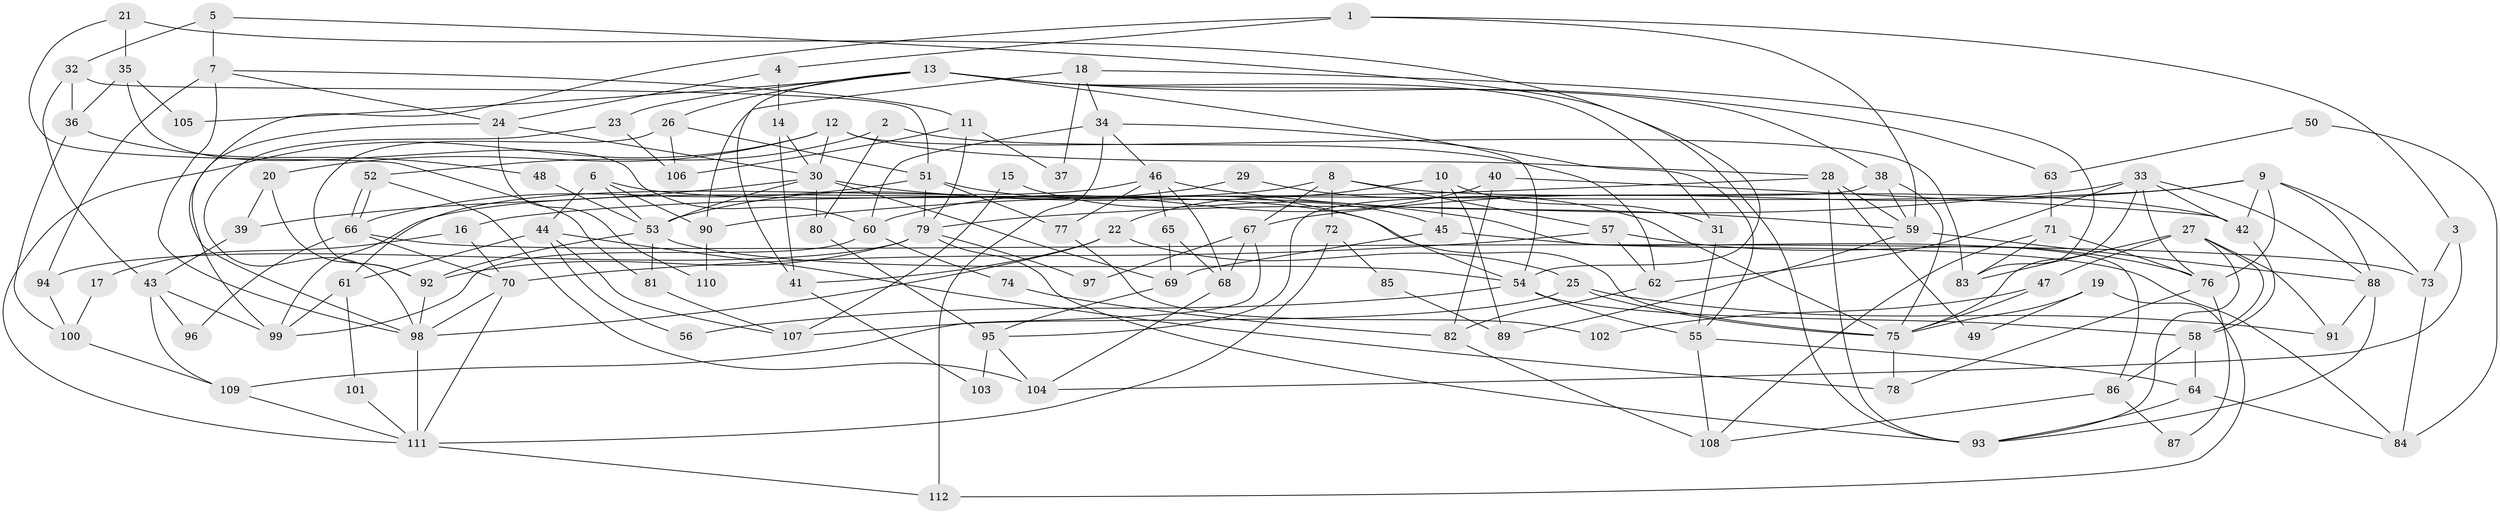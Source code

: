 // Generated by graph-tools (version 1.1) at 2025/36/03/09/25 02:36:22]
// undirected, 112 vertices, 224 edges
graph export_dot {
graph [start="1"]
  node [color=gray90,style=filled];
  1;
  2;
  3;
  4;
  5;
  6;
  7;
  8;
  9;
  10;
  11;
  12;
  13;
  14;
  15;
  16;
  17;
  18;
  19;
  20;
  21;
  22;
  23;
  24;
  25;
  26;
  27;
  28;
  29;
  30;
  31;
  32;
  33;
  34;
  35;
  36;
  37;
  38;
  39;
  40;
  41;
  42;
  43;
  44;
  45;
  46;
  47;
  48;
  49;
  50;
  51;
  52;
  53;
  54;
  55;
  56;
  57;
  58;
  59;
  60;
  61;
  62;
  63;
  64;
  65;
  66;
  67;
  68;
  69;
  70;
  71;
  72;
  73;
  74;
  75;
  76;
  77;
  78;
  79;
  80;
  81;
  82;
  83;
  84;
  85;
  86;
  87;
  88;
  89;
  90;
  91;
  92;
  93;
  94;
  95;
  96;
  97;
  98;
  99;
  100;
  101;
  102;
  103;
  104;
  105;
  106;
  107;
  108;
  109;
  110;
  111;
  112;
  1 -- 59;
  1 -- 98;
  1 -- 3;
  1 -- 4;
  2 -- 52;
  2 -- 62;
  2 -- 80;
  3 -- 73;
  3 -- 104;
  4 -- 24;
  4 -- 14;
  5 -- 54;
  5 -- 7;
  5 -- 32;
  6 -- 53;
  6 -- 44;
  6 -- 75;
  6 -- 90;
  7 -- 98;
  7 -- 11;
  7 -- 24;
  7 -- 94;
  8 -- 99;
  8 -- 42;
  8 -- 57;
  8 -- 67;
  8 -- 72;
  9 -- 42;
  9 -- 88;
  9 -- 16;
  9 -- 67;
  9 -- 73;
  9 -- 76;
  10 -- 22;
  10 -- 31;
  10 -- 45;
  10 -- 89;
  11 -- 106;
  11 -- 79;
  11 -- 37;
  12 -- 83;
  12 -- 111;
  12 -- 20;
  12 -- 28;
  12 -- 30;
  13 -- 38;
  13 -- 26;
  13 -- 23;
  13 -- 31;
  13 -- 41;
  13 -- 54;
  13 -- 63;
  13 -- 105;
  14 -- 30;
  14 -- 41;
  15 -- 107;
  15 -- 45;
  16 -- 70;
  16 -- 17;
  17 -- 100;
  18 -- 90;
  18 -- 34;
  18 -- 37;
  18 -- 83;
  19 -- 112;
  19 -- 75;
  19 -- 49;
  20 -- 92;
  20 -- 39;
  21 -- 35;
  21 -- 93;
  21 -- 81;
  22 -- 41;
  22 -- 25;
  22 -- 98;
  23 -- 98;
  23 -- 106;
  24 -- 30;
  24 -- 99;
  24 -- 110;
  25 -- 75;
  25 -- 91;
  25 -- 107;
  26 -- 51;
  26 -- 92;
  26 -- 106;
  27 -- 93;
  27 -- 58;
  27 -- 47;
  27 -- 83;
  27 -- 91;
  28 -- 59;
  28 -- 49;
  28 -- 90;
  28 -- 93;
  29 -- 53;
  29 -- 75;
  30 -- 80;
  30 -- 39;
  30 -- 53;
  30 -- 69;
  30 -- 86;
  31 -- 55;
  32 -- 43;
  32 -- 36;
  32 -- 51;
  33 -- 76;
  33 -- 79;
  33 -- 42;
  33 -- 62;
  33 -- 75;
  33 -- 88;
  34 -- 46;
  34 -- 55;
  34 -- 60;
  34 -- 112;
  35 -- 36;
  35 -- 60;
  35 -- 105;
  36 -- 100;
  36 -- 48;
  38 -- 75;
  38 -- 59;
  38 -- 95;
  39 -- 43;
  40 -- 60;
  40 -- 82;
  40 -- 42;
  41 -- 103;
  42 -- 58;
  43 -- 109;
  43 -- 96;
  43 -- 99;
  44 -- 78;
  44 -- 107;
  44 -- 56;
  44 -- 61;
  45 -- 69;
  45 -- 84;
  46 -- 61;
  46 -- 68;
  46 -- 59;
  46 -- 65;
  46 -- 77;
  47 -- 75;
  47 -- 102;
  48 -- 53;
  50 -- 84;
  50 -- 63;
  51 -- 54;
  51 -- 66;
  51 -- 77;
  51 -- 79;
  52 -- 104;
  52 -- 66;
  52 -- 66;
  53 -- 54;
  53 -- 81;
  53 -- 92;
  54 -- 55;
  54 -- 56;
  54 -- 58;
  55 -- 64;
  55 -- 108;
  57 -- 70;
  57 -- 62;
  57 -- 76;
  58 -- 64;
  58 -- 86;
  59 -- 88;
  59 -- 89;
  60 -- 99;
  60 -- 74;
  61 -- 99;
  61 -- 101;
  62 -- 82;
  63 -- 71;
  64 -- 84;
  64 -- 93;
  65 -- 69;
  65 -- 68;
  66 -- 70;
  66 -- 73;
  66 -- 96;
  67 -- 68;
  67 -- 97;
  67 -- 109;
  68 -- 104;
  69 -- 95;
  70 -- 98;
  70 -- 111;
  71 -- 83;
  71 -- 76;
  71 -- 108;
  72 -- 111;
  72 -- 85;
  73 -- 84;
  74 -- 82;
  75 -- 78;
  76 -- 78;
  76 -- 87;
  77 -- 102;
  79 -- 93;
  79 -- 92;
  79 -- 94;
  79 -- 97;
  80 -- 95;
  81 -- 107;
  82 -- 108;
  85 -- 89;
  86 -- 87;
  86 -- 108;
  88 -- 93;
  88 -- 91;
  90 -- 110;
  92 -- 98;
  94 -- 100;
  95 -- 104;
  95 -- 103;
  98 -- 111;
  100 -- 109;
  101 -- 111;
  109 -- 111;
  111 -- 112;
}
